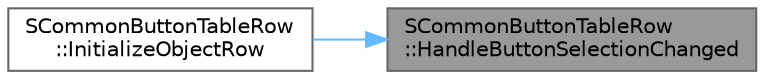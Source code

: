 digraph "SCommonButtonTableRow::HandleButtonSelectionChanged"
{
 // INTERACTIVE_SVG=YES
 // LATEX_PDF_SIZE
  bgcolor="transparent";
  edge [fontname=Helvetica,fontsize=10,labelfontname=Helvetica,labelfontsize=10];
  node [fontname=Helvetica,fontsize=10,shape=box,height=0.2,width=0.4];
  rankdir="RL";
  Node1 [id="Node000001",label="SCommonButtonTableRow\l::HandleButtonSelectionChanged",height=0.2,width=0.4,color="gray40", fillcolor="grey60", style="filled", fontcolor="black",tooltip=" "];
  Node1 -> Node2 [id="edge1_Node000001_Node000002",dir="back",color="steelblue1",style="solid",tooltip=" "];
  Node2 [id="Node000002",label="SCommonButtonTableRow\l::InitializeObjectRow",height=0.2,width=0.4,color="grey40", fillcolor="white", style="filled",URL="$d5/dfd/classSCommonButtonTableRow.html#a8d2f740007ad31641359faa48b00d819",tooltip=" "];
}
